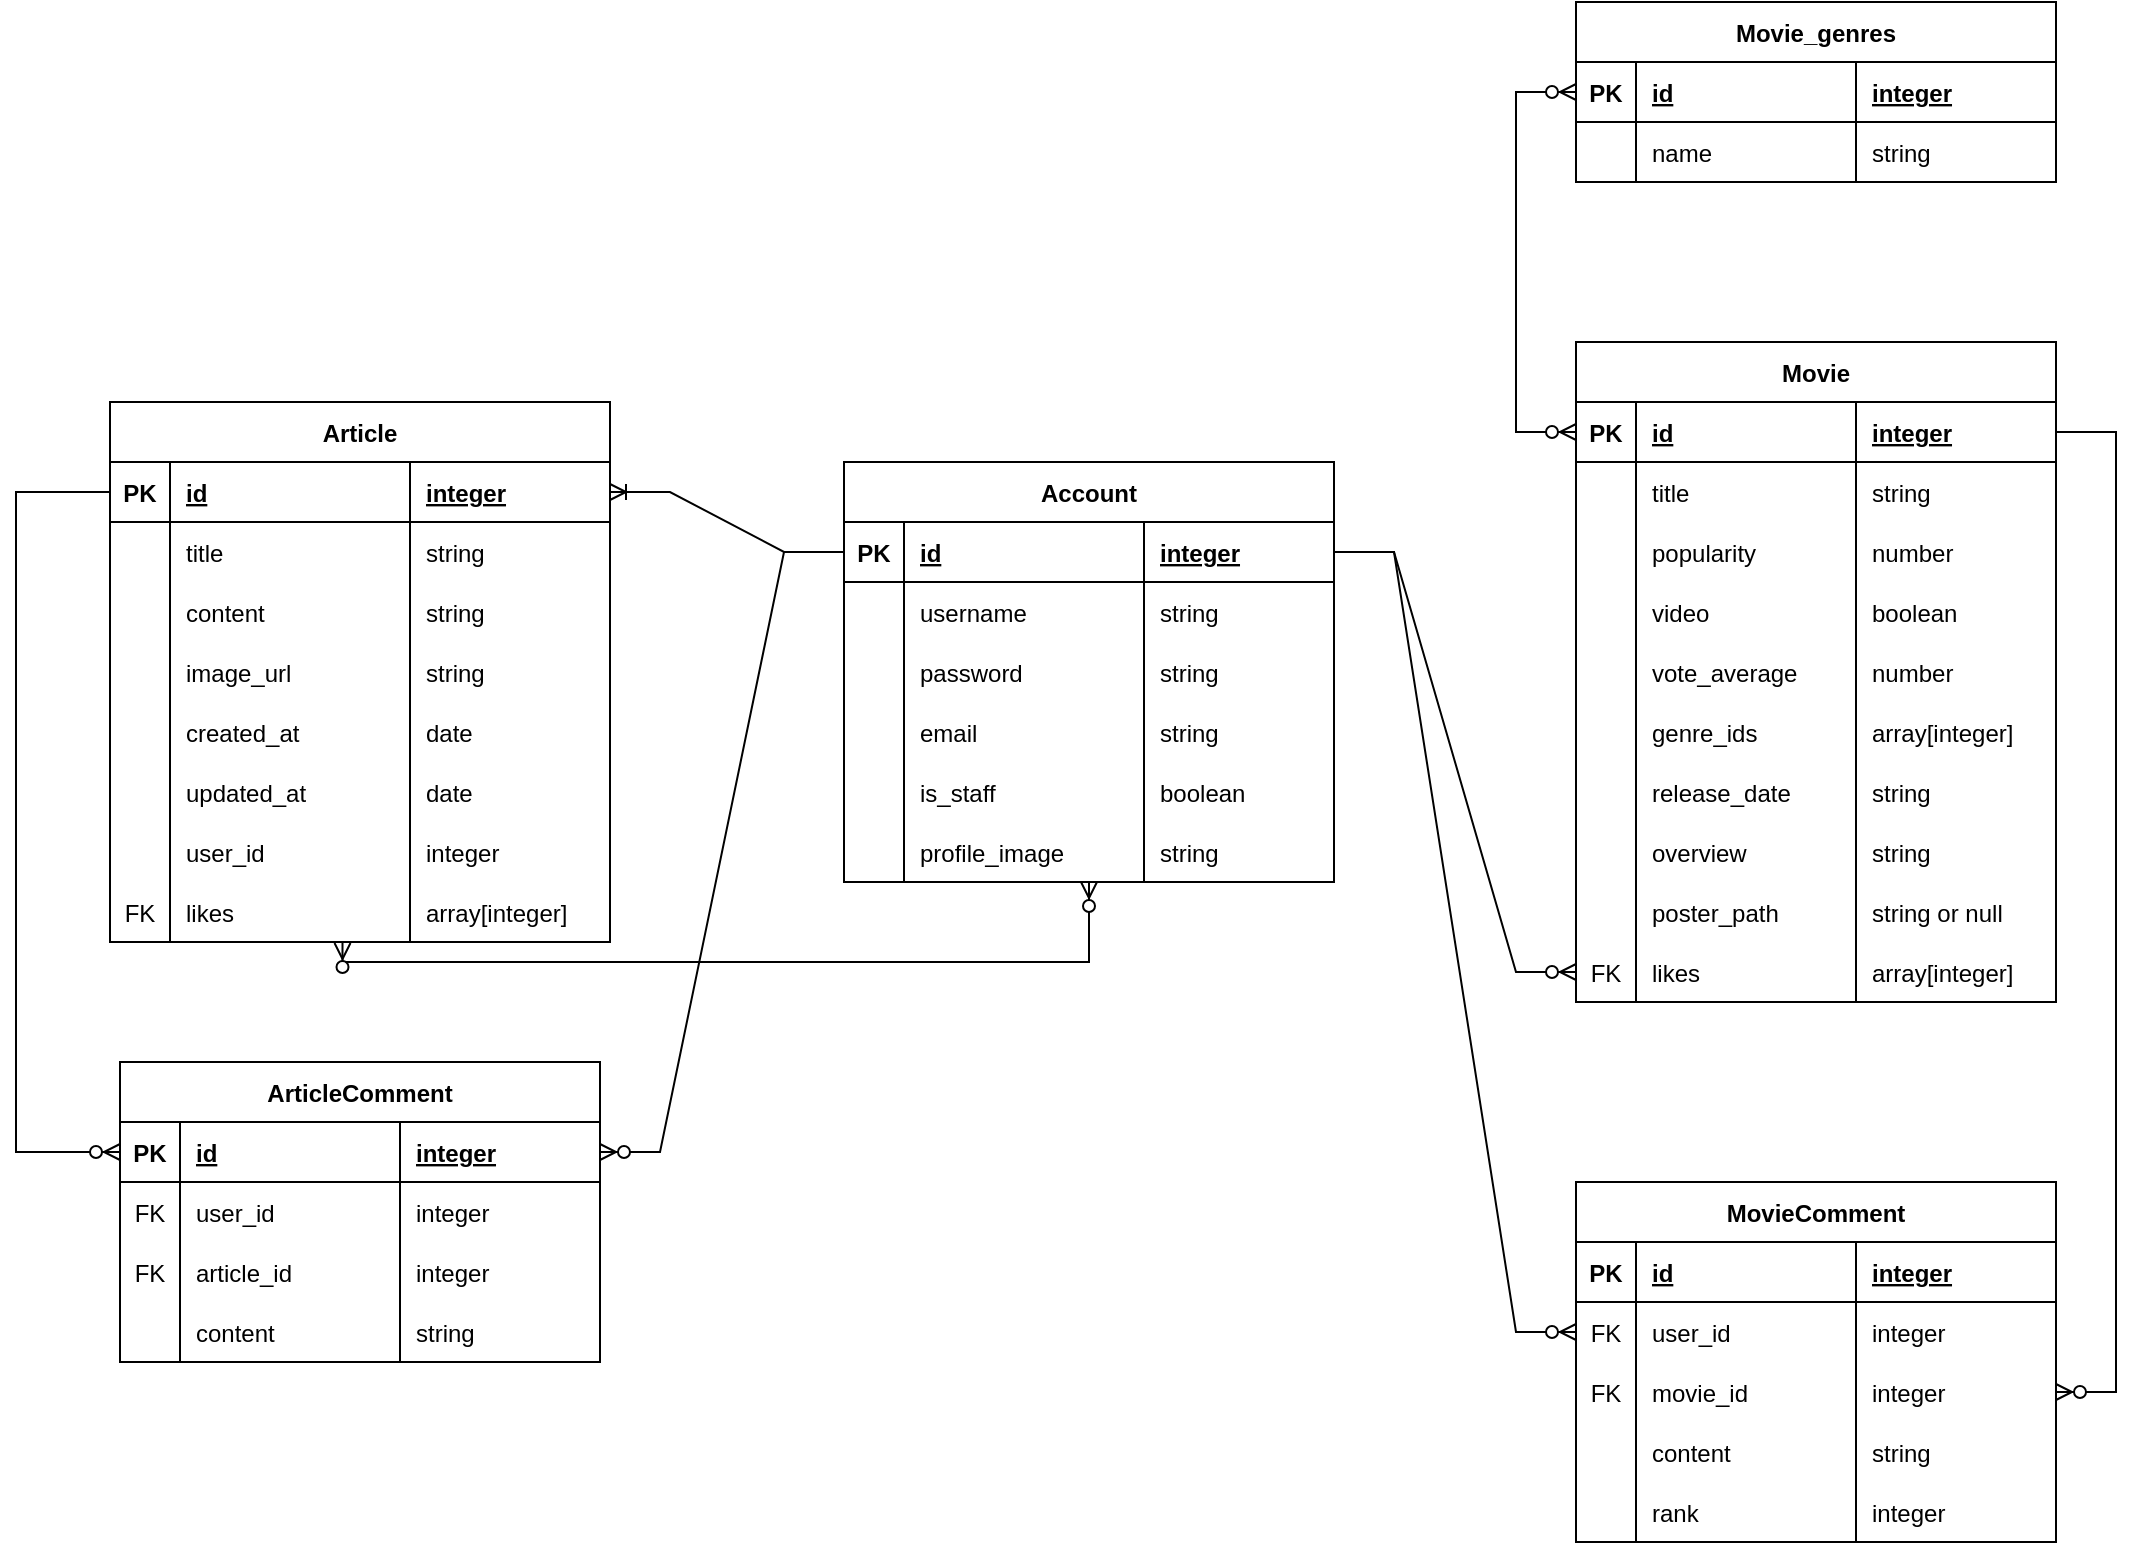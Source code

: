 <mxfile version="20.5.3" type="device"><diagram id="S85BwOR7UjCjW_GuWp_8" name="페이지-1"><mxGraphModel dx="2713" dy="895" grid="1" gridSize="10" guides="1" tooltips="1" connect="1" arrows="1" fold="1" page="1" pageScale="1" pageWidth="827" pageHeight="1169" math="0" shadow="0"><root><mxCell id="0"/><mxCell id="1" parent="0"/><mxCell id="wOsavV2xs07U1L31Ad6i-13" value="Movie" style="shape=table;startSize=30;container=1;collapsible=1;childLayout=tableLayout;fixedRows=1;rowLines=0;fontStyle=1;align=center;resizeLast=1;strokeWidth=1;" parent="1" vertex="1"><mxGeometry x="320" y="320" width="240" height="330" as="geometry"><mxRectangle x="320" y="360" width="70" height="30" as="alternateBounds"/></mxGeometry></mxCell><mxCell id="wOsavV2xs07U1L31Ad6i-14" value="" style="shape=tableRow;horizontal=0;startSize=0;swimlaneHead=0;swimlaneBody=0;fillColor=none;collapsible=0;dropTarget=0;points=[[0,0.5],[1,0.5]];portConstraint=eastwest;top=0;left=0;right=0;bottom=1;strokeWidth=1;" parent="wOsavV2xs07U1L31Ad6i-13" vertex="1"><mxGeometry y="30" width="240" height="30" as="geometry"/></mxCell><mxCell id="wOsavV2xs07U1L31Ad6i-15" value="PK" style="shape=partialRectangle;connectable=0;fillColor=none;top=0;left=0;bottom=0;right=0;fontStyle=1;overflow=hidden;strokeWidth=1;" parent="wOsavV2xs07U1L31Ad6i-14" vertex="1"><mxGeometry width="30" height="30" as="geometry"><mxRectangle width="30" height="30" as="alternateBounds"/></mxGeometry></mxCell><mxCell id="wOsavV2xs07U1L31Ad6i-16" value="id" style="shape=partialRectangle;connectable=0;fillColor=none;top=0;left=0;bottom=0;right=0;align=left;spacingLeft=6;fontStyle=5;overflow=hidden;strokeWidth=1;" parent="wOsavV2xs07U1L31Ad6i-14" vertex="1"><mxGeometry x="30" width="110" height="30" as="geometry"><mxRectangle width="110" height="30" as="alternateBounds"/></mxGeometry></mxCell><mxCell id="wOsavV2xs07U1L31Ad6i-47" value="integer" style="shape=partialRectangle;connectable=0;fillColor=none;top=0;left=0;bottom=0;right=0;align=left;spacingLeft=6;fontStyle=5;overflow=hidden;strokeWidth=1;" parent="wOsavV2xs07U1L31Ad6i-14" vertex="1"><mxGeometry x="140" width="100" height="30" as="geometry"><mxRectangle width="100" height="30" as="alternateBounds"/></mxGeometry></mxCell><mxCell id="wOsavV2xs07U1L31Ad6i-17" value="" style="shape=tableRow;horizontal=0;startSize=0;swimlaneHead=0;swimlaneBody=0;fillColor=none;collapsible=0;dropTarget=0;points=[[0,0.5],[1,0.5]];portConstraint=eastwest;top=0;left=0;right=0;bottom=0;strokeWidth=1;" parent="wOsavV2xs07U1L31Ad6i-13" vertex="1"><mxGeometry y="60" width="240" height="30" as="geometry"/></mxCell><mxCell id="wOsavV2xs07U1L31Ad6i-18" value="" style="shape=partialRectangle;connectable=0;fillColor=none;top=0;left=0;bottom=0;right=0;editable=1;overflow=hidden;strokeWidth=1;" parent="wOsavV2xs07U1L31Ad6i-17" vertex="1"><mxGeometry width="30" height="30" as="geometry"><mxRectangle width="30" height="30" as="alternateBounds"/></mxGeometry></mxCell><mxCell id="wOsavV2xs07U1L31Ad6i-19" value="title" style="shape=partialRectangle;connectable=0;fillColor=none;top=0;left=0;bottom=0;right=0;align=left;spacingLeft=6;overflow=hidden;strokeWidth=1;" parent="wOsavV2xs07U1L31Ad6i-17" vertex="1"><mxGeometry x="30" width="110" height="30" as="geometry"><mxRectangle width="110" height="30" as="alternateBounds"/></mxGeometry></mxCell><mxCell id="wOsavV2xs07U1L31Ad6i-48" value="string" style="shape=partialRectangle;connectable=0;fillColor=none;top=0;left=0;bottom=0;right=0;align=left;spacingLeft=6;overflow=hidden;strokeWidth=1;" parent="wOsavV2xs07U1L31Ad6i-17" vertex="1"><mxGeometry x="140" width="100" height="30" as="geometry"><mxRectangle width="100" height="30" as="alternateBounds"/></mxGeometry></mxCell><mxCell id="wOsavV2xs07U1L31Ad6i-20" value="" style="shape=tableRow;horizontal=0;startSize=0;swimlaneHead=0;swimlaneBody=0;fillColor=none;collapsible=0;dropTarget=0;points=[[0,0.5],[1,0.5]];portConstraint=eastwest;top=0;left=0;right=0;bottom=0;strokeWidth=1;" parent="wOsavV2xs07U1L31Ad6i-13" vertex="1"><mxGeometry y="90" width="240" height="30" as="geometry"/></mxCell><mxCell id="wOsavV2xs07U1L31Ad6i-21" value="" style="shape=partialRectangle;connectable=0;fillColor=none;top=0;left=0;bottom=0;right=0;editable=1;overflow=hidden;strokeWidth=1;" parent="wOsavV2xs07U1L31Ad6i-20" vertex="1"><mxGeometry width="30" height="30" as="geometry"><mxRectangle width="30" height="30" as="alternateBounds"/></mxGeometry></mxCell><mxCell id="wOsavV2xs07U1L31Ad6i-22" value="popularity" style="shape=partialRectangle;connectable=0;fillColor=none;top=0;left=0;bottom=0;right=0;align=left;spacingLeft=6;overflow=hidden;strokeWidth=1;" parent="wOsavV2xs07U1L31Ad6i-20" vertex="1"><mxGeometry x="30" width="110" height="30" as="geometry"><mxRectangle width="110" height="30" as="alternateBounds"/></mxGeometry></mxCell><mxCell id="wOsavV2xs07U1L31Ad6i-49" value="number" style="shape=partialRectangle;connectable=0;fillColor=none;top=0;left=0;bottom=0;right=0;align=left;spacingLeft=6;overflow=hidden;strokeWidth=1;" parent="wOsavV2xs07U1L31Ad6i-20" vertex="1"><mxGeometry x="140" width="100" height="30" as="geometry"><mxRectangle width="100" height="30" as="alternateBounds"/></mxGeometry></mxCell><mxCell id="wOsavV2xs07U1L31Ad6i-23" value="" style="shape=tableRow;horizontal=0;startSize=0;swimlaneHead=0;swimlaneBody=0;fillColor=none;collapsible=0;dropTarget=0;points=[[0,0.5],[1,0.5]];portConstraint=eastwest;top=0;left=0;right=0;bottom=0;strokeWidth=1;" parent="wOsavV2xs07U1L31Ad6i-13" vertex="1"><mxGeometry y="120" width="240" height="30" as="geometry"/></mxCell><mxCell id="wOsavV2xs07U1L31Ad6i-24" value="" style="shape=partialRectangle;connectable=0;fillColor=none;top=0;left=0;bottom=0;right=0;editable=1;overflow=hidden;strokeWidth=1;" parent="wOsavV2xs07U1L31Ad6i-23" vertex="1"><mxGeometry width="30" height="30" as="geometry"><mxRectangle width="30" height="30" as="alternateBounds"/></mxGeometry></mxCell><mxCell id="wOsavV2xs07U1L31Ad6i-25" value="video" style="shape=partialRectangle;connectable=0;fillColor=none;top=0;left=0;bottom=0;right=0;align=left;spacingLeft=6;overflow=hidden;strokeWidth=1;" parent="wOsavV2xs07U1L31Ad6i-23" vertex="1"><mxGeometry x="30" width="110" height="30" as="geometry"><mxRectangle width="110" height="30" as="alternateBounds"/></mxGeometry></mxCell><mxCell id="wOsavV2xs07U1L31Ad6i-50" value="boolean" style="shape=partialRectangle;connectable=0;fillColor=none;top=0;left=0;bottom=0;right=0;align=left;spacingLeft=6;overflow=hidden;strokeWidth=1;" parent="wOsavV2xs07U1L31Ad6i-23" vertex="1"><mxGeometry x="140" width="100" height="30" as="geometry"><mxRectangle width="100" height="30" as="alternateBounds"/></mxGeometry></mxCell><mxCell id="wOsavV2xs07U1L31Ad6i-32" style="shape=tableRow;horizontal=0;startSize=0;swimlaneHead=0;swimlaneBody=0;fillColor=none;collapsible=0;dropTarget=0;points=[[0,0.5],[1,0.5]];portConstraint=eastwest;top=0;left=0;right=0;bottom=0;strokeWidth=1;" parent="wOsavV2xs07U1L31Ad6i-13" vertex="1"><mxGeometry y="150" width="240" height="30" as="geometry"/></mxCell><mxCell id="wOsavV2xs07U1L31Ad6i-33" style="shape=partialRectangle;connectable=0;fillColor=none;top=0;left=0;bottom=0;right=0;editable=1;overflow=hidden;strokeWidth=1;" parent="wOsavV2xs07U1L31Ad6i-32" vertex="1"><mxGeometry width="30" height="30" as="geometry"><mxRectangle width="30" height="30" as="alternateBounds"/></mxGeometry></mxCell><mxCell id="wOsavV2xs07U1L31Ad6i-34" value="vote_average" style="shape=partialRectangle;connectable=0;fillColor=none;top=0;left=0;bottom=0;right=0;align=left;spacingLeft=6;overflow=hidden;strokeWidth=1;" parent="wOsavV2xs07U1L31Ad6i-32" vertex="1"><mxGeometry x="30" width="110" height="30" as="geometry"><mxRectangle width="110" height="30" as="alternateBounds"/></mxGeometry></mxCell><mxCell id="wOsavV2xs07U1L31Ad6i-51" value="number" style="shape=partialRectangle;connectable=0;fillColor=none;top=0;left=0;bottom=0;right=0;align=left;spacingLeft=6;overflow=hidden;strokeWidth=1;" parent="wOsavV2xs07U1L31Ad6i-32" vertex="1"><mxGeometry x="140" width="100" height="30" as="geometry"><mxRectangle width="100" height="30" as="alternateBounds"/></mxGeometry></mxCell><mxCell id="wOsavV2xs07U1L31Ad6i-44" style="shape=tableRow;horizontal=0;startSize=0;swimlaneHead=0;swimlaneBody=0;fillColor=none;collapsible=0;dropTarget=0;points=[[0,0.5],[1,0.5]];portConstraint=eastwest;top=0;left=0;right=0;bottom=0;strokeWidth=1;" parent="wOsavV2xs07U1L31Ad6i-13" vertex="1"><mxGeometry y="180" width="240" height="30" as="geometry"/></mxCell><mxCell id="wOsavV2xs07U1L31Ad6i-45" style="shape=partialRectangle;connectable=0;fillColor=none;top=0;left=0;bottom=0;right=0;editable=1;overflow=hidden;strokeWidth=1;" parent="wOsavV2xs07U1L31Ad6i-44" vertex="1"><mxGeometry width="30" height="30" as="geometry"><mxRectangle width="30" height="30" as="alternateBounds"/></mxGeometry></mxCell><mxCell id="wOsavV2xs07U1L31Ad6i-46" value="genre_ids" style="shape=partialRectangle;connectable=0;fillColor=none;top=0;left=0;bottom=0;right=0;align=left;spacingLeft=6;overflow=hidden;strokeWidth=1;" parent="wOsavV2xs07U1L31Ad6i-44" vertex="1"><mxGeometry x="30" width="110" height="30" as="geometry"><mxRectangle width="110" height="30" as="alternateBounds"/></mxGeometry></mxCell><mxCell id="wOsavV2xs07U1L31Ad6i-52" value="array[integer]" style="shape=partialRectangle;connectable=0;fillColor=none;top=0;left=0;bottom=0;right=0;align=left;spacingLeft=6;overflow=hidden;strokeWidth=1;" parent="wOsavV2xs07U1L31Ad6i-44" vertex="1"><mxGeometry x="140" width="100" height="30" as="geometry"><mxRectangle width="100" height="30" as="alternateBounds"/></mxGeometry></mxCell><mxCell id="wOsavV2xs07U1L31Ad6i-41" style="shape=tableRow;horizontal=0;startSize=0;swimlaneHead=0;swimlaneBody=0;fillColor=none;collapsible=0;dropTarget=0;points=[[0,0.5],[1,0.5]];portConstraint=eastwest;top=0;left=0;right=0;bottom=0;strokeWidth=1;" parent="wOsavV2xs07U1L31Ad6i-13" vertex="1"><mxGeometry y="210" width="240" height="30" as="geometry"/></mxCell><mxCell id="wOsavV2xs07U1L31Ad6i-42" style="shape=partialRectangle;connectable=0;fillColor=none;top=0;left=0;bottom=0;right=0;editable=1;overflow=hidden;strokeWidth=1;" parent="wOsavV2xs07U1L31Ad6i-41" vertex="1"><mxGeometry width="30" height="30" as="geometry"><mxRectangle width="30" height="30" as="alternateBounds"/></mxGeometry></mxCell><mxCell id="wOsavV2xs07U1L31Ad6i-43" value="release_date" style="shape=partialRectangle;connectable=0;fillColor=none;top=0;left=0;bottom=0;right=0;align=left;spacingLeft=6;overflow=hidden;strokeWidth=1;" parent="wOsavV2xs07U1L31Ad6i-41" vertex="1"><mxGeometry x="30" width="110" height="30" as="geometry"><mxRectangle width="110" height="30" as="alternateBounds"/></mxGeometry></mxCell><mxCell id="wOsavV2xs07U1L31Ad6i-53" value="string" style="shape=partialRectangle;connectable=0;fillColor=none;top=0;left=0;bottom=0;right=0;align=left;spacingLeft=6;overflow=hidden;strokeWidth=1;" parent="wOsavV2xs07U1L31Ad6i-41" vertex="1"><mxGeometry x="140" width="100" height="30" as="geometry"><mxRectangle width="100" height="30" as="alternateBounds"/></mxGeometry></mxCell><mxCell id="wOsavV2xs07U1L31Ad6i-38" style="shape=tableRow;horizontal=0;startSize=0;swimlaneHead=0;swimlaneBody=0;fillColor=none;collapsible=0;dropTarget=0;points=[[0,0.5],[1,0.5]];portConstraint=eastwest;top=0;left=0;right=0;bottom=0;strokeWidth=1;" parent="wOsavV2xs07U1L31Ad6i-13" vertex="1"><mxGeometry y="240" width="240" height="30" as="geometry"/></mxCell><mxCell id="wOsavV2xs07U1L31Ad6i-39" style="shape=partialRectangle;connectable=0;fillColor=none;top=0;left=0;bottom=0;right=0;editable=1;overflow=hidden;strokeWidth=1;" parent="wOsavV2xs07U1L31Ad6i-38" vertex="1"><mxGeometry width="30" height="30" as="geometry"><mxRectangle width="30" height="30" as="alternateBounds"/></mxGeometry></mxCell><mxCell id="wOsavV2xs07U1L31Ad6i-40" value="overview" style="shape=partialRectangle;connectable=0;fillColor=none;top=0;left=0;bottom=0;right=0;align=left;spacingLeft=6;overflow=hidden;strokeWidth=1;" parent="wOsavV2xs07U1L31Ad6i-38" vertex="1"><mxGeometry x="30" width="110" height="30" as="geometry"><mxRectangle width="110" height="30" as="alternateBounds"/></mxGeometry></mxCell><mxCell id="wOsavV2xs07U1L31Ad6i-54" value="string" style="shape=partialRectangle;connectable=0;fillColor=none;top=0;left=0;bottom=0;right=0;align=left;spacingLeft=6;overflow=hidden;strokeWidth=1;" parent="wOsavV2xs07U1L31Ad6i-38" vertex="1"><mxGeometry x="140" width="100" height="30" as="geometry"><mxRectangle width="100" height="30" as="alternateBounds"/></mxGeometry></mxCell><mxCell id="wOsavV2xs07U1L31Ad6i-35" style="shape=tableRow;horizontal=0;startSize=0;swimlaneHead=0;swimlaneBody=0;fillColor=none;collapsible=0;dropTarget=0;points=[[0,0.5],[1,0.5]];portConstraint=eastwest;top=0;left=0;right=0;bottom=0;strokeWidth=1;" parent="wOsavV2xs07U1L31Ad6i-13" vertex="1"><mxGeometry y="270" width="240" height="30" as="geometry"/></mxCell><mxCell id="wOsavV2xs07U1L31Ad6i-36" style="shape=partialRectangle;connectable=0;fillColor=none;top=0;left=0;bottom=0;right=0;editable=1;overflow=hidden;strokeWidth=1;" parent="wOsavV2xs07U1L31Ad6i-35" vertex="1"><mxGeometry width="30" height="30" as="geometry"><mxRectangle width="30" height="30" as="alternateBounds"/></mxGeometry></mxCell><mxCell id="wOsavV2xs07U1L31Ad6i-37" value="poster_path" style="shape=partialRectangle;connectable=0;fillColor=none;top=0;left=0;bottom=0;right=0;align=left;spacingLeft=6;overflow=hidden;strokeWidth=1;" parent="wOsavV2xs07U1L31Ad6i-35" vertex="1"><mxGeometry x="30" width="110" height="30" as="geometry"><mxRectangle width="110" height="30" as="alternateBounds"/></mxGeometry></mxCell><mxCell id="wOsavV2xs07U1L31Ad6i-55" value="string or null" style="shape=partialRectangle;connectable=0;fillColor=none;top=0;left=0;bottom=0;right=0;align=left;spacingLeft=6;overflow=hidden;strokeWidth=1;" parent="wOsavV2xs07U1L31Ad6i-35" vertex="1"><mxGeometry x="140" width="100" height="30" as="geometry"><mxRectangle width="100" height="30" as="alternateBounds"/></mxGeometry></mxCell><mxCell id="yyIiwykN2qbSiyOb7ETY-38" style="shape=tableRow;horizontal=0;startSize=0;swimlaneHead=0;swimlaneBody=0;fillColor=none;collapsible=0;dropTarget=0;points=[[0,0.5],[1,0.5]];portConstraint=eastwest;top=0;left=0;right=0;bottom=0;strokeWidth=1;" parent="wOsavV2xs07U1L31Ad6i-13" vertex="1"><mxGeometry y="300" width="240" height="30" as="geometry"/></mxCell><mxCell id="yyIiwykN2qbSiyOb7ETY-39" value="FK" style="shape=partialRectangle;connectable=0;fillColor=none;top=0;left=0;bottom=0;right=0;editable=1;overflow=hidden;strokeWidth=1;" parent="yyIiwykN2qbSiyOb7ETY-38" vertex="1"><mxGeometry width="30" height="30" as="geometry"><mxRectangle width="30" height="30" as="alternateBounds"/></mxGeometry></mxCell><mxCell id="yyIiwykN2qbSiyOb7ETY-40" value="likes" style="shape=partialRectangle;connectable=0;fillColor=none;top=0;left=0;bottom=0;right=0;align=left;spacingLeft=6;overflow=hidden;strokeWidth=1;" parent="yyIiwykN2qbSiyOb7ETY-38" vertex="1"><mxGeometry x="30" width="110" height="30" as="geometry"><mxRectangle width="110" height="30" as="alternateBounds"/></mxGeometry></mxCell><mxCell id="yyIiwykN2qbSiyOb7ETY-41" value="array[integer]" style="shape=partialRectangle;connectable=0;fillColor=none;top=0;left=0;bottom=0;right=0;align=left;spacingLeft=6;overflow=hidden;strokeWidth=1;" parent="yyIiwykN2qbSiyOb7ETY-38" vertex="1"><mxGeometry x="140" width="100" height="30" as="geometry"><mxRectangle width="100" height="30" as="alternateBounds"/></mxGeometry></mxCell><mxCell id="yyIiwykN2qbSiyOb7ETY-1" value="Account" style="shape=table;startSize=30;container=1;collapsible=1;childLayout=tableLayout;fixedRows=1;rowLines=0;fontStyle=1;align=center;resizeLast=1;" parent="1" vertex="1"><mxGeometry x="-46" y="380" width="245" height="210" as="geometry"/></mxCell><mxCell id="yyIiwykN2qbSiyOb7ETY-2" value="" style="shape=tableRow;horizontal=0;startSize=0;swimlaneHead=0;swimlaneBody=0;fillColor=none;collapsible=0;dropTarget=0;points=[[0,0.5],[1,0.5]];portConstraint=eastwest;top=0;left=0;right=0;bottom=1;" parent="yyIiwykN2qbSiyOb7ETY-1" vertex="1"><mxGeometry y="30" width="245" height="30" as="geometry"/></mxCell><mxCell id="yyIiwykN2qbSiyOb7ETY-3" value="PK" style="shape=partialRectangle;connectable=0;fillColor=none;top=0;left=0;bottom=0;right=0;fontStyle=1;overflow=hidden;" parent="yyIiwykN2qbSiyOb7ETY-2" vertex="1"><mxGeometry width="30" height="30" as="geometry"><mxRectangle width="30" height="30" as="alternateBounds"/></mxGeometry></mxCell><mxCell id="yyIiwykN2qbSiyOb7ETY-4" value="id" style="shape=partialRectangle;connectable=0;fillColor=none;top=0;left=0;bottom=0;right=0;align=left;spacingLeft=6;fontStyle=5;overflow=hidden;" parent="yyIiwykN2qbSiyOb7ETY-2" vertex="1"><mxGeometry x="30" width="120" height="30" as="geometry"><mxRectangle width="120" height="30" as="alternateBounds"/></mxGeometry></mxCell><mxCell id="yyIiwykN2qbSiyOb7ETY-14" value="integer" style="shape=partialRectangle;connectable=0;fillColor=none;top=0;left=0;bottom=0;right=0;align=left;spacingLeft=6;fontStyle=5;overflow=hidden;" parent="yyIiwykN2qbSiyOb7ETY-2" vertex="1"><mxGeometry x="150" width="95" height="30" as="geometry"><mxRectangle width="95" height="30" as="alternateBounds"/></mxGeometry></mxCell><mxCell id="yyIiwykN2qbSiyOb7ETY-5" value="" style="shape=tableRow;horizontal=0;startSize=0;swimlaneHead=0;swimlaneBody=0;fillColor=none;collapsible=0;dropTarget=0;points=[[0,0.5],[1,0.5]];portConstraint=eastwest;top=0;left=0;right=0;bottom=0;" parent="yyIiwykN2qbSiyOb7ETY-1" vertex="1"><mxGeometry y="60" width="245" height="30" as="geometry"/></mxCell><mxCell id="yyIiwykN2qbSiyOb7ETY-6" value="" style="shape=partialRectangle;connectable=0;fillColor=none;top=0;left=0;bottom=0;right=0;editable=1;overflow=hidden;" parent="yyIiwykN2qbSiyOb7ETY-5" vertex="1"><mxGeometry width="30" height="30" as="geometry"><mxRectangle width="30" height="30" as="alternateBounds"/></mxGeometry></mxCell><mxCell id="yyIiwykN2qbSiyOb7ETY-7" value="username" style="shape=partialRectangle;connectable=0;fillColor=none;top=0;left=0;bottom=0;right=0;align=left;spacingLeft=6;overflow=hidden;" parent="yyIiwykN2qbSiyOb7ETY-5" vertex="1"><mxGeometry x="30" width="120" height="30" as="geometry"><mxRectangle width="120" height="30" as="alternateBounds"/></mxGeometry></mxCell><mxCell id="yyIiwykN2qbSiyOb7ETY-15" value="string" style="shape=partialRectangle;connectable=0;fillColor=none;top=0;left=0;bottom=0;right=0;align=left;spacingLeft=6;overflow=hidden;" parent="yyIiwykN2qbSiyOb7ETY-5" vertex="1"><mxGeometry x="150" width="95" height="30" as="geometry"><mxRectangle width="95" height="30" as="alternateBounds"/></mxGeometry></mxCell><mxCell id="yyIiwykN2qbSiyOb7ETY-8" value="" style="shape=tableRow;horizontal=0;startSize=0;swimlaneHead=0;swimlaneBody=0;fillColor=none;collapsible=0;dropTarget=0;points=[[0,0.5],[1,0.5]];portConstraint=eastwest;top=0;left=0;right=0;bottom=0;" parent="yyIiwykN2qbSiyOb7ETY-1" vertex="1"><mxGeometry y="90" width="245" height="30" as="geometry"/></mxCell><mxCell id="yyIiwykN2qbSiyOb7ETY-9" value="" style="shape=partialRectangle;connectable=0;fillColor=none;top=0;left=0;bottom=0;right=0;editable=1;overflow=hidden;" parent="yyIiwykN2qbSiyOb7ETY-8" vertex="1"><mxGeometry width="30" height="30" as="geometry"><mxRectangle width="30" height="30" as="alternateBounds"/></mxGeometry></mxCell><mxCell id="yyIiwykN2qbSiyOb7ETY-10" value="password" style="shape=partialRectangle;connectable=0;fillColor=none;top=0;left=0;bottom=0;right=0;align=left;spacingLeft=6;overflow=hidden;" parent="yyIiwykN2qbSiyOb7ETY-8" vertex="1"><mxGeometry x="30" width="120" height="30" as="geometry"><mxRectangle width="120" height="30" as="alternateBounds"/></mxGeometry></mxCell><mxCell id="yyIiwykN2qbSiyOb7ETY-16" value="string" style="shape=partialRectangle;connectable=0;fillColor=none;top=0;left=0;bottom=0;right=0;align=left;spacingLeft=6;overflow=hidden;" parent="yyIiwykN2qbSiyOb7ETY-8" vertex="1"><mxGeometry x="150" width="95" height="30" as="geometry"><mxRectangle width="95" height="30" as="alternateBounds"/></mxGeometry></mxCell><mxCell id="yyIiwykN2qbSiyOb7ETY-11" value="" style="shape=tableRow;horizontal=0;startSize=0;swimlaneHead=0;swimlaneBody=0;fillColor=none;collapsible=0;dropTarget=0;points=[[0,0.5],[1,0.5]];portConstraint=eastwest;top=0;left=0;right=0;bottom=0;" parent="yyIiwykN2qbSiyOb7ETY-1" vertex="1"><mxGeometry y="120" width="245" height="30" as="geometry"/></mxCell><mxCell id="yyIiwykN2qbSiyOb7ETY-12" value="" style="shape=partialRectangle;connectable=0;fillColor=none;top=0;left=0;bottom=0;right=0;editable=1;overflow=hidden;" parent="yyIiwykN2qbSiyOb7ETY-11" vertex="1"><mxGeometry width="30" height="30" as="geometry"><mxRectangle width="30" height="30" as="alternateBounds"/></mxGeometry></mxCell><mxCell id="yyIiwykN2qbSiyOb7ETY-13" value="email" style="shape=partialRectangle;connectable=0;fillColor=none;top=0;left=0;bottom=0;right=0;align=left;spacingLeft=6;overflow=hidden;" parent="yyIiwykN2qbSiyOb7ETY-11" vertex="1"><mxGeometry x="30" width="120" height="30" as="geometry"><mxRectangle width="120" height="30" as="alternateBounds"/></mxGeometry></mxCell><mxCell id="yyIiwykN2qbSiyOb7ETY-17" value="string" style="shape=partialRectangle;connectable=0;fillColor=none;top=0;left=0;bottom=0;right=0;align=left;spacingLeft=6;overflow=hidden;" parent="yyIiwykN2qbSiyOb7ETY-11" vertex="1"><mxGeometry x="150" width="95" height="30" as="geometry"><mxRectangle width="95" height="30" as="alternateBounds"/></mxGeometry></mxCell><mxCell id="yyIiwykN2qbSiyOb7ETY-34" style="shape=tableRow;horizontal=0;startSize=0;swimlaneHead=0;swimlaneBody=0;fillColor=none;collapsible=0;dropTarget=0;points=[[0,0.5],[1,0.5]];portConstraint=eastwest;top=0;left=0;right=0;bottom=0;" parent="yyIiwykN2qbSiyOb7ETY-1" vertex="1"><mxGeometry y="150" width="245" height="30" as="geometry"/></mxCell><mxCell id="yyIiwykN2qbSiyOb7ETY-35" style="shape=partialRectangle;connectable=0;fillColor=none;top=0;left=0;bottom=0;right=0;editable=1;overflow=hidden;" parent="yyIiwykN2qbSiyOb7ETY-34" vertex="1"><mxGeometry width="30" height="30" as="geometry"><mxRectangle width="30" height="30" as="alternateBounds"/></mxGeometry></mxCell><mxCell id="yyIiwykN2qbSiyOb7ETY-36" value="is_staff" style="shape=partialRectangle;connectable=0;fillColor=none;top=0;left=0;bottom=0;right=0;align=left;spacingLeft=6;overflow=hidden;" parent="yyIiwykN2qbSiyOb7ETY-34" vertex="1"><mxGeometry x="30" width="120" height="30" as="geometry"><mxRectangle width="120" height="30" as="alternateBounds"/></mxGeometry></mxCell><mxCell id="yyIiwykN2qbSiyOb7ETY-37" value="boolean" style="shape=partialRectangle;connectable=0;fillColor=none;top=0;left=0;bottom=0;right=0;align=left;spacingLeft=6;overflow=hidden;" parent="yyIiwykN2qbSiyOb7ETY-34" vertex="1"><mxGeometry x="150" width="95" height="30" as="geometry"><mxRectangle width="95" height="30" as="alternateBounds"/></mxGeometry></mxCell><mxCell id="yyIiwykN2qbSiyOb7ETY-30" style="shape=tableRow;horizontal=0;startSize=0;swimlaneHead=0;swimlaneBody=0;fillColor=none;collapsible=0;dropTarget=0;points=[[0,0.5],[1,0.5]];portConstraint=eastwest;top=0;left=0;right=0;bottom=0;" parent="yyIiwykN2qbSiyOb7ETY-1" vertex="1"><mxGeometry y="180" width="245" height="30" as="geometry"/></mxCell><mxCell id="yyIiwykN2qbSiyOb7ETY-31" style="shape=partialRectangle;connectable=0;fillColor=none;top=0;left=0;bottom=0;right=0;editable=1;overflow=hidden;" parent="yyIiwykN2qbSiyOb7ETY-30" vertex="1"><mxGeometry width="30" height="30" as="geometry"><mxRectangle width="30" height="30" as="alternateBounds"/></mxGeometry></mxCell><mxCell id="yyIiwykN2qbSiyOb7ETY-32" value="profile_image" style="shape=partialRectangle;connectable=0;fillColor=none;top=0;left=0;bottom=0;right=0;align=left;spacingLeft=6;overflow=hidden;" parent="yyIiwykN2qbSiyOb7ETY-30" vertex="1"><mxGeometry x="30" width="120" height="30" as="geometry"><mxRectangle width="120" height="30" as="alternateBounds"/></mxGeometry></mxCell><mxCell id="yyIiwykN2qbSiyOb7ETY-33" value="string" style="shape=partialRectangle;connectable=0;fillColor=none;top=0;left=0;bottom=0;right=0;align=left;spacingLeft=6;overflow=hidden;" parent="yyIiwykN2qbSiyOb7ETY-30" vertex="1"><mxGeometry x="150" width="95" height="30" as="geometry"><mxRectangle width="95" height="30" as="alternateBounds"/></mxGeometry></mxCell><mxCell id="yyIiwykN2qbSiyOb7ETY-61" value="MovieComment" style="shape=table;startSize=30;container=1;collapsible=1;childLayout=tableLayout;fixedRows=1;rowLines=0;fontStyle=1;align=center;resizeLast=1;" parent="1" vertex="1"><mxGeometry x="320" y="740" width="240" height="180" as="geometry"/></mxCell><mxCell id="yyIiwykN2qbSiyOb7ETY-62" value="" style="shape=tableRow;horizontal=0;startSize=0;swimlaneHead=0;swimlaneBody=0;fillColor=none;collapsible=0;dropTarget=0;points=[[0,0.5],[1,0.5]];portConstraint=eastwest;top=0;left=0;right=0;bottom=1;" parent="yyIiwykN2qbSiyOb7ETY-61" vertex="1"><mxGeometry y="30" width="240" height="30" as="geometry"/></mxCell><mxCell id="yyIiwykN2qbSiyOb7ETY-63" value="PK" style="shape=partialRectangle;connectable=0;fillColor=none;top=0;left=0;bottom=0;right=0;fontStyle=1;overflow=hidden;" parent="yyIiwykN2qbSiyOb7ETY-62" vertex="1"><mxGeometry width="30" height="30" as="geometry"><mxRectangle width="30" height="30" as="alternateBounds"/></mxGeometry></mxCell><mxCell id="yyIiwykN2qbSiyOb7ETY-64" value="id" style="shape=partialRectangle;connectable=0;fillColor=none;top=0;left=0;bottom=0;right=0;align=left;spacingLeft=6;fontStyle=5;overflow=hidden;" parent="yyIiwykN2qbSiyOb7ETY-62" vertex="1"><mxGeometry x="30" width="110" height="30" as="geometry"><mxRectangle width="110" height="30" as="alternateBounds"/></mxGeometry></mxCell><mxCell id="yyIiwykN2qbSiyOb7ETY-74" value="integer" style="shape=partialRectangle;connectable=0;fillColor=none;top=0;left=0;bottom=0;right=0;align=left;spacingLeft=6;fontStyle=5;overflow=hidden;" parent="yyIiwykN2qbSiyOb7ETY-62" vertex="1"><mxGeometry x="140" width="100" height="30" as="geometry"><mxRectangle width="100" height="30" as="alternateBounds"/></mxGeometry></mxCell><mxCell id="yyIiwykN2qbSiyOb7ETY-65" value="" style="shape=tableRow;horizontal=0;startSize=0;swimlaneHead=0;swimlaneBody=0;fillColor=none;collapsible=0;dropTarget=0;points=[[0,0.5],[1,0.5]];portConstraint=eastwest;top=0;left=0;right=0;bottom=0;" parent="yyIiwykN2qbSiyOb7ETY-61" vertex="1"><mxGeometry y="60" width="240" height="30" as="geometry"/></mxCell><mxCell id="yyIiwykN2qbSiyOb7ETY-66" value="FK" style="shape=partialRectangle;connectable=0;fillColor=none;top=0;left=0;bottom=0;right=0;editable=1;overflow=hidden;" parent="yyIiwykN2qbSiyOb7ETY-65" vertex="1"><mxGeometry width="30" height="30" as="geometry"><mxRectangle width="30" height="30" as="alternateBounds"/></mxGeometry></mxCell><mxCell id="yyIiwykN2qbSiyOb7ETY-67" value="user_id" style="shape=partialRectangle;connectable=0;fillColor=none;top=0;left=0;bottom=0;right=0;align=left;spacingLeft=6;overflow=hidden;" parent="yyIiwykN2qbSiyOb7ETY-65" vertex="1"><mxGeometry x="30" width="110" height="30" as="geometry"><mxRectangle width="110" height="30" as="alternateBounds"/></mxGeometry></mxCell><mxCell id="yyIiwykN2qbSiyOb7ETY-75" value="integer" style="shape=partialRectangle;connectable=0;fillColor=none;top=0;left=0;bottom=0;right=0;align=left;spacingLeft=6;overflow=hidden;" parent="yyIiwykN2qbSiyOb7ETY-65" vertex="1"><mxGeometry x="140" width="100" height="30" as="geometry"><mxRectangle width="100" height="30" as="alternateBounds"/></mxGeometry></mxCell><mxCell id="yyIiwykN2qbSiyOb7ETY-68" value="" style="shape=tableRow;horizontal=0;startSize=0;swimlaneHead=0;swimlaneBody=0;fillColor=none;collapsible=0;dropTarget=0;points=[[0,0.5],[1,0.5]];portConstraint=eastwest;top=0;left=0;right=0;bottom=0;" parent="yyIiwykN2qbSiyOb7ETY-61" vertex="1"><mxGeometry y="90" width="240" height="30" as="geometry"/></mxCell><mxCell id="yyIiwykN2qbSiyOb7ETY-69" value="FK" style="shape=partialRectangle;connectable=0;fillColor=none;top=0;left=0;bottom=0;right=0;editable=1;overflow=hidden;" parent="yyIiwykN2qbSiyOb7ETY-68" vertex="1"><mxGeometry width="30" height="30" as="geometry"><mxRectangle width="30" height="30" as="alternateBounds"/></mxGeometry></mxCell><mxCell id="yyIiwykN2qbSiyOb7ETY-70" value="movie_id" style="shape=partialRectangle;connectable=0;fillColor=none;top=0;left=0;bottom=0;right=0;align=left;spacingLeft=6;overflow=hidden;" parent="yyIiwykN2qbSiyOb7ETY-68" vertex="1"><mxGeometry x="30" width="110" height="30" as="geometry"><mxRectangle width="110" height="30" as="alternateBounds"/></mxGeometry></mxCell><mxCell id="yyIiwykN2qbSiyOb7ETY-76" value="integer" style="shape=partialRectangle;connectable=0;fillColor=none;top=0;left=0;bottom=0;right=0;align=left;spacingLeft=6;overflow=hidden;" parent="yyIiwykN2qbSiyOb7ETY-68" vertex="1"><mxGeometry x="140" width="100" height="30" as="geometry"><mxRectangle width="100" height="30" as="alternateBounds"/></mxGeometry></mxCell><mxCell id="yyIiwykN2qbSiyOb7ETY-71" value="" style="shape=tableRow;horizontal=0;startSize=0;swimlaneHead=0;swimlaneBody=0;fillColor=none;collapsible=0;dropTarget=0;points=[[0,0.5],[1,0.5]];portConstraint=eastwest;top=0;left=0;right=0;bottom=0;" parent="yyIiwykN2qbSiyOb7ETY-61" vertex="1"><mxGeometry y="120" width="240" height="30" as="geometry"/></mxCell><mxCell id="yyIiwykN2qbSiyOb7ETY-72" value="" style="shape=partialRectangle;connectable=0;fillColor=none;top=0;left=0;bottom=0;right=0;editable=1;overflow=hidden;" parent="yyIiwykN2qbSiyOb7ETY-71" vertex="1"><mxGeometry width="30" height="30" as="geometry"><mxRectangle width="30" height="30" as="alternateBounds"/></mxGeometry></mxCell><mxCell id="yyIiwykN2qbSiyOb7ETY-73" value="content" style="shape=partialRectangle;connectable=0;fillColor=none;top=0;left=0;bottom=0;right=0;align=left;spacingLeft=6;overflow=hidden;" parent="yyIiwykN2qbSiyOb7ETY-71" vertex="1"><mxGeometry x="30" width="110" height="30" as="geometry"><mxRectangle width="110" height="30" as="alternateBounds"/></mxGeometry></mxCell><mxCell id="yyIiwykN2qbSiyOb7ETY-77" value="string" style="shape=partialRectangle;connectable=0;fillColor=none;top=0;left=0;bottom=0;right=0;align=left;spacingLeft=6;overflow=hidden;" parent="yyIiwykN2qbSiyOb7ETY-71" vertex="1"><mxGeometry x="140" width="100" height="30" as="geometry"><mxRectangle width="100" height="30" as="alternateBounds"/></mxGeometry></mxCell><mxCell id="yyIiwykN2qbSiyOb7ETY-114" style="shape=tableRow;horizontal=0;startSize=0;swimlaneHead=0;swimlaneBody=0;fillColor=none;collapsible=0;dropTarget=0;points=[[0,0.5],[1,0.5]];portConstraint=eastwest;top=0;left=0;right=0;bottom=0;" parent="yyIiwykN2qbSiyOb7ETY-61" vertex="1"><mxGeometry y="150" width="240" height="30" as="geometry"/></mxCell><mxCell id="yyIiwykN2qbSiyOb7ETY-115" style="shape=partialRectangle;connectable=0;fillColor=none;top=0;left=0;bottom=0;right=0;editable=1;overflow=hidden;" parent="yyIiwykN2qbSiyOb7ETY-114" vertex="1"><mxGeometry width="30" height="30" as="geometry"><mxRectangle width="30" height="30" as="alternateBounds"/></mxGeometry></mxCell><mxCell id="yyIiwykN2qbSiyOb7ETY-116" value="rank" style="shape=partialRectangle;connectable=0;fillColor=none;top=0;left=0;bottom=0;right=0;align=left;spacingLeft=6;overflow=hidden;" parent="yyIiwykN2qbSiyOb7ETY-114" vertex="1"><mxGeometry x="30" width="110" height="30" as="geometry"><mxRectangle width="110" height="30" as="alternateBounds"/></mxGeometry></mxCell><mxCell id="yyIiwykN2qbSiyOb7ETY-117" value="integer" style="shape=partialRectangle;connectable=0;fillColor=none;top=0;left=0;bottom=0;right=0;align=left;spacingLeft=6;overflow=hidden;" parent="yyIiwykN2qbSiyOb7ETY-114" vertex="1"><mxGeometry x="140" width="100" height="30" as="geometry"><mxRectangle width="100" height="30" as="alternateBounds"/></mxGeometry></mxCell><mxCell id="yyIiwykN2qbSiyOb7ETY-80" value="" style="edgeStyle=entityRelationEdgeStyle;fontSize=12;html=1;endArrow=ERzeroToMany;endFill=1;rounded=0;exitX=1;exitY=0.5;exitDx=0;exitDy=0;entryX=1;entryY=0.5;entryDx=0;entryDy=0;" parent="1" source="wOsavV2xs07U1L31Ad6i-14" target="yyIiwykN2qbSiyOb7ETY-68" edge="1"><mxGeometry width="100" height="100" relative="1" as="geometry"><mxPoint x="590" y="720" as="sourcePoint"/><mxPoint x="660" y="790" as="targetPoint"/></mxGeometry></mxCell><mxCell id="yyIiwykN2qbSiyOb7ETY-81" value="Article" style="shape=table;startSize=30;container=1;collapsible=1;childLayout=tableLayout;fixedRows=1;rowLines=0;fontStyle=1;align=center;resizeLast=1;" parent="1" vertex="1"><mxGeometry x="-413" y="350" width="250" height="270" as="geometry"/></mxCell><mxCell id="yyIiwykN2qbSiyOb7ETY-82" value="" style="shape=tableRow;horizontal=0;startSize=0;swimlaneHead=0;swimlaneBody=0;fillColor=none;collapsible=0;dropTarget=0;points=[[0,0.5],[1,0.5]];portConstraint=eastwest;top=0;left=0;right=0;bottom=1;" parent="yyIiwykN2qbSiyOb7ETY-81" vertex="1"><mxGeometry y="30" width="250" height="30" as="geometry"/></mxCell><mxCell id="yyIiwykN2qbSiyOb7ETY-83" value="PK" style="shape=partialRectangle;connectable=0;fillColor=none;top=0;left=0;bottom=0;right=0;fontStyle=1;overflow=hidden;" parent="yyIiwykN2qbSiyOb7ETY-82" vertex="1"><mxGeometry width="30" height="30" as="geometry"><mxRectangle width="30" height="30" as="alternateBounds"/></mxGeometry></mxCell><mxCell id="yyIiwykN2qbSiyOb7ETY-84" value="id" style="shape=partialRectangle;connectable=0;fillColor=none;top=0;left=0;bottom=0;right=0;align=left;spacingLeft=6;fontStyle=5;overflow=hidden;" parent="yyIiwykN2qbSiyOb7ETY-82" vertex="1"><mxGeometry x="30" width="120" height="30" as="geometry"><mxRectangle width="120" height="30" as="alternateBounds"/></mxGeometry></mxCell><mxCell id="yyIiwykN2qbSiyOb7ETY-94" value="integer" style="shape=partialRectangle;connectable=0;fillColor=none;top=0;left=0;bottom=0;right=0;align=left;spacingLeft=6;fontStyle=5;overflow=hidden;" parent="yyIiwykN2qbSiyOb7ETY-82" vertex="1"><mxGeometry x="150" width="100" height="30" as="geometry"><mxRectangle width="100" height="30" as="alternateBounds"/></mxGeometry></mxCell><mxCell id="yyIiwykN2qbSiyOb7ETY-85" value="" style="shape=tableRow;horizontal=0;startSize=0;swimlaneHead=0;swimlaneBody=0;fillColor=none;collapsible=0;dropTarget=0;points=[[0,0.5],[1,0.5]];portConstraint=eastwest;top=0;left=0;right=0;bottom=0;" parent="yyIiwykN2qbSiyOb7ETY-81" vertex="1"><mxGeometry y="60" width="250" height="30" as="geometry"/></mxCell><mxCell id="yyIiwykN2qbSiyOb7ETY-86" value="" style="shape=partialRectangle;connectable=0;fillColor=none;top=0;left=0;bottom=0;right=0;editable=1;overflow=hidden;" parent="yyIiwykN2qbSiyOb7ETY-85" vertex="1"><mxGeometry width="30" height="30" as="geometry"><mxRectangle width="30" height="30" as="alternateBounds"/></mxGeometry></mxCell><mxCell id="yyIiwykN2qbSiyOb7ETY-87" value="title" style="shape=partialRectangle;connectable=0;fillColor=none;top=0;left=0;bottom=0;right=0;align=left;spacingLeft=6;overflow=hidden;" parent="yyIiwykN2qbSiyOb7ETY-85" vertex="1"><mxGeometry x="30" width="120" height="30" as="geometry"><mxRectangle width="120" height="30" as="alternateBounds"/></mxGeometry></mxCell><mxCell id="yyIiwykN2qbSiyOb7ETY-95" value="string" style="shape=partialRectangle;connectable=0;fillColor=none;top=0;left=0;bottom=0;right=0;align=left;spacingLeft=6;overflow=hidden;" parent="yyIiwykN2qbSiyOb7ETY-85" vertex="1"><mxGeometry x="150" width="100" height="30" as="geometry"><mxRectangle width="100" height="30" as="alternateBounds"/></mxGeometry></mxCell><mxCell id="yyIiwykN2qbSiyOb7ETY-88" value="" style="shape=tableRow;horizontal=0;startSize=0;swimlaneHead=0;swimlaneBody=0;fillColor=none;collapsible=0;dropTarget=0;points=[[0,0.5],[1,0.5]];portConstraint=eastwest;top=0;left=0;right=0;bottom=0;" parent="yyIiwykN2qbSiyOb7ETY-81" vertex="1"><mxGeometry y="90" width="250" height="30" as="geometry"/></mxCell><mxCell id="yyIiwykN2qbSiyOb7ETY-89" value="" style="shape=partialRectangle;connectable=0;fillColor=none;top=0;left=0;bottom=0;right=0;editable=1;overflow=hidden;" parent="yyIiwykN2qbSiyOb7ETY-88" vertex="1"><mxGeometry width="30" height="30" as="geometry"><mxRectangle width="30" height="30" as="alternateBounds"/></mxGeometry></mxCell><mxCell id="yyIiwykN2qbSiyOb7ETY-90" value="content" style="shape=partialRectangle;connectable=0;fillColor=none;top=0;left=0;bottom=0;right=0;align=left;spacingLeft=6;overflow=hidden;" parent="yyIiwykN2qbSiyOb7ETY-88" vertex="1"><mxGeometry x="30" width="120" height="30" as="geometry"><mxRectangle width="120" height="30" as="alternateBounds"/></mxGeometry></mxCell><mxCell id="yyIiwykN2qbSiyOb7ETY-96" value="string" style="shape=partialRectangle;connectable=0;fillColor=none;top=0;left=0;bottom=0;right=0;align=left;spacingLeft=6;overflow=hidden;" parent="yyIiwykN2qbSiyOb7ETY-88" vertex="1"><mxGeometry x="150" width="100" height="30" as="geometry"><mxRectangle width="100" height="30" as="alternateBounds"/></mxGeometry></mxCell><mxCell id="yyIiwykN2qbSiyOb7ETY-91" value="" style="shape=tableRow;horizontal=0;startSize=0;swimlaneHead=0;swimlaneBody=0;fillColor=none;collapsible=0;dropTarget=0;points=[[0,0.5],[1,0.5]];portConstraint=eastwest;top=0;left=0;right=0;bottom=0;" parent="yyIiwykN2qbSiyOb7ETY-81" vertex="1"><mxGeometry y="120" width="250" height="30" as="geometry"/></mxCell><mxCell id="yyIiwykN2qbSiyOb7ETY-92" value="" style="shape=partialRectangle;connectable=0;fillColor=none;top=0;left=0;bottom=0;right=0;editable=1;overflow=hidden;" parent="yyIiwykN2qbSiyOb7ETY-91" vertex="1"><mxGeometry width="30" height="30" as="geometry"><mxRectangle width="30" height="30" as="alternateBounds"/></mxGeometry></mxCell><mxCell id="yyIiwykN2qbSiyOb7ETY-93" value="image_url" style="shape=partialRectangle;connectable=0;fillColor=none;top=0;left=0;bottom=0;right=0;align=left;spacingLeft=6;overflow=hidden;" parent="yyIiwykN2qbSiyOb7ETY-91" vertex="1"><mxGeometry x="30" width="120" height="30" as="geometry"><mxRectangle width="120" height="30" as="alternateBounds"/></mxGeometry></mxCell><mxCell id="yyIiwykN2qbSiyOb7ETY-97" value="string" style="shape=partialRectangle;connectable=0;fillColor=none;top=0;left=0;bottom=0;right=0;align=left;spacingLeft=6;overflow=hidden;" parent="yyIiwykN2qbSiyOb7ETY-91" vertex="1"><mxGeometry x="150" width="100" height="30" as="geometry"><mxRectangle width="100" height="30" as="alternateBounds"/></mxGeometry></mxCell><mxCell id="yyIiwykN2qbSiyOb7ETY-98" style="shape=tableRow;horizontal=0;startSize=0;swimlaneHead=0;swimlaneBody=0;fillColor=none;collapsible=0;dropTarget=0;points=[[0,0.5],[1,0.5]];portConstraint=eastwest;top=0;left=0;right=0;bottom=0;" parent="yyIiwykN2qbSiyOb7ETY-81" vertex="1"><mxGeometry y="150" width="250" height="30" as="geometry"/></mxCell><mxCell id="yyIiwykN2qbSiyOb7ETY-99" style="shape=partialRectangle;connectable=0;fillColor=none;top=0;left=0;bottom=0;right=0;editable=1;overflow=hidden;" parent="yyIiwykN2qbSiyOb7ETY-98" vertex="1"><mxGeometry width="30" height="30" as="geometry"><mxRectangle width="30" height="30" as="alternateBounds"/></mxGeometry></mxCell><mxCell id="yyIiwykN2qbSiyOb7ETY-100" value="created_at" style="shape=partialRectangle;connectable=0;fillColor=none;top=0;left=0;bottom=0;right=0;align=left;spacingLeft=6;overflow=hidden;" parent="yyIiwykN2qbSiyOb7ETY-98" vertex="1"><mxGeometry x="30" width="120" height="30" as="geometry"><mxRectangle width="120" height="30" as="alternateBounds"/></mxGeometry></mxCell><mxCell id="yyIiwykN2qbSiyOb7ETY-101" value="date" style="shape=partialRectangle;connectable=0;fillColor=none;top=0;left=0;bottom=0;right=0;align=left;spacingLeft=6;overflow=hidden;" parent="yyIiwykN2qbSiyOb7ETY-98" vertex="1"><mxGeometry x="150" width="100" height="30" as="geometry"><mxRectangle width="100" height="30" as="alternateBounds"/></mxGeometry></mxCell><mxCell id="yyIiwykN2qbSiyOb7ETY-102" style="shape=tableRow;horizontal=0;startSize=0;swimlaneHead=0;swimlaneBody=0;fillColor=none;collapsible=0;dropTarget=0;points=[[0,0.5],[1,0.5]];portConstraint=eastwest;top=0;left=0;right=0;bottom=0;" parent="yyIiwykN2qbSiyOb7ETY-81" vertex="1"><mxGeometry y="180" width="250" height="30" as="geometry"/></mxCell><mxCell id="yyIiwykN2qbSiyOb7ETY-103" style="shape=partialRectangle;connectable=0;fillColor=none;top=0;left=0;bottom=0;right=0;editable=1;overflow=hidden;" parent="yyIiwykN2qbSiyOb7ETY-102" vertex="1"><mxGeometry width="30" height="30" as="geometry"><mxRectangle width="30" height="30" as="alternateBounds"/></mxGeometry></mxCell><mxCell id="yyIiwykN2qbSiyOb7ETY-104" value="updated_at" style="shape=partialRectangle;connectable=0;fillColor=none;top=0;left=0;bottom=0;right=0;align=left;spacingLeft=6;overflow=hidden;" parent="yyIiwykN2qbSiyOb7ETY-102" vertex="1"><mxGeometry x="30" width="120" height="30" as="geometry"><mxRectangle width="120" height="30" as="alternateBounds"/></mxGeometry></mxCell><mxCell id="yyIiwykN2qbSiyOb7ETY-105" value="date" style="shape=partialRectangle;connectable=0;fillColor=none;top=0;left=0;bottom=0;right=0;align=left;spacingLeft=6;overflow=hidden;" parent="yyIiwykN2qbSiyOb7ETY-102" vertex="1"><mxGeometry x="150" width="100" height="30" as="geometry"><mxRectangle width="100" height="30" as="alternateBounds"/></mxGeometry></mxCell><mxCell id="yyIiwykN2qbSiyOb7ETY-106" style="shape=tableRow;horizontal=0;startSize=0;swimlaneHead=0;swimlaneBody=0;fillColor=none;collapsible=0;dropTarget=0;points=[[0,0.5],[1,0.5]];portConstraint=eastwest;top=0;left=0;right=0;bottom=0;" parent="yyIiwykN2qbSiyOb7ETY-81" vertex="1"><mxGeometry y="210" width="250" height="30" as="geometry"/></mxCell><mxCell id="yyIiwykN2qbSiyOb7ETY-107" style="shape=partialRectangle;connectable=0;fillColor=none;top=0;left=0;bottom=0;right=0;editable=1;overflow=hidden;" parent="yyIiwykN2qbSiyOb7ETY-106" vertex="1"><mxGeometry width="30" height="30" as="geometry"><mxRectangle width="30" height="30" as="alternateBounds"/></mxGeometry></mxCell><mxCell id="yyIiwykN2qbSiyOb7ETY-108" value="user_id" style="shape=partialRectangle;connectable=0;fillColor=none;top=0;left=0;bottom=0;right=0;align=left;spacingLeft=6;overflow=hidden;" parent="yyIiwykN2qbSiyOb7ETY-106" vertex="1"><mxGeometry x="30" width="120" height="30" as="geometry"><mxRectangle width="120" height="30" as="alternateBounds"/></mxGeometry></mxCell><mxCell id="yyIiwykN2qbSiyOb7ETY-109" value="integer" style="shape=partialRectangle;connectable=0;fillColor=none;top=0;left=0;bottom=0;right=0;align=left;spacingLeft=6;overflow=hidden;" parent="yyIiwykN2qbSiyOb7ETY-106" vertex="1"><mxGeometry x="150" width="100" height="30" as="geometry"><mxRectangle width="100" height="30" as="alternateBounds"/></mxGeometry></mxCell><mxCell id="yyIiwykN2qbSiyOb7ETY-118" style="shape=tableRow;horizontal=0;startSize=0;swimlaneHead=0;swimlaneBody=0;fillColor=none;collapsible=0;dropTarget=0;points=[[0,0.5],[1,0.5]];portConstraint=eastwest;top=0;left=0;right=0;bottom=0;" parent="yyIiwykN2qbSiyOb7ETY-81" vertex="1"><mxGeometry y="240" width="250" height="30" as="geometry"/></mxCell><mxCell id="yyIiwykN2qbSiyOb7ETY-119" value="FK" style="shape=partialRectangle;connectable=0;fillColor=none;top=0;left=0;bottom=0;right=0;editable=1;overflow=hidden;" parent="yyIiwykN2qbSiyOb7ETY-118" vertex="1"><mxGeometry width="30" height="30" as="geometry"><mxRectangle width="30" height="30" as="alternateBounds"/></mxGeometry></mxCell><mxCell id="yyIiwykN2qbSiyOb7ETY-120" value="likes" style="shape=partialRectangle;connectable=0;fillColor=none;top=0;left=0;bottom=0;right=0;align=left;spacingLeft=6;overflow=hidden;" parent="yyIiwykN2qbSiyOb7ETY-118" vertex="1"><mxGeometry x="30" width="120" height="30" as="geometry"><mxRectangle width="120" height="30" as="alternateBounds"/></mxGeometry></mxCell><mxCell id="yyIiwykN2qbSiyOb7ETY-121" value="array[integer]" style="shape=partialRectangle;connectable=0;fillColor=none;top=0;left=0;bottom=0;right=0;align=left;spacingLeft=6;overflow=hidden;" parent="yyIiwykN2qbSiyOb7ETY-118" vertex="1"><mxGeometry x="150" width="100" height="30" as="geometry"><mxRectangle width="100" height="30" as="alternateBounds"/></mxGeometry></mxCell><mxCell id="yyIiwykN2qbSiyOb7ETY-123" value="" style="edgeStyle=entityRelationEdgeStyle;fontSize=12;html=1;endArrow=ERoneToMany;rounded=0;entryX=1;entryY=0.5;entryDx=0;entryDy=0;exitX=0;exitY=0.5;exitDx=0;exitDy=0;" parent="1" source="yyIiwykN2qbSiyOb7ETY-2" target="yyIiwykN2qbSiyOb7ETY-82" edge="1"><mxGeometry width="100" height="100" relative="1" as="geometry"><mxPoint x="-163" y="570" as="sourcePoint"/><mxPoint x="-63" y="470" as="targetPoint"/></mxGeometry></mxCell><mxCell id="yyIiwykN2qbSiyOb7ETY-124" value="ArticleComment" style="shape=table;startSize=30;container=1;collapsible=1;childLayout=tableLayout;fixedRows=1;rowLines=0;fontStyle=1;align=center;resizeLast=1;" parent="1" vertex="1"><mxGeometry x="-408" y="680" width="240" height="150" as="geometry"/></mxCell><mxCell id="yyIiwykN2qbSiyOb7ETY-125" value="" style="shape=tableRow;horizontal=0;startSize=0;swimlaneHead=0;swimlaneBody=0;fillColor=none;collapsible=0;dropTarget=0;points=[[0,0.5],[1,0.5]];portConstraint=eastwest;top=0;left=0;right=0;bottom=1;" parent="yyIiwykN2qbSiyOb7ETY-124" vertex="1"><mxGeometry y="30" width="240" height="30" as="geometry"/></mxCell><mxCell id="yyIiwykN2qbSiyOb7ETY-126" value="PK" style="shape=partialRectangle;connectable=0;fillColor=none;top=0;left=0;bottom=0;right=0;fontStyle=1;overflow=hidden;" parent="yyIiwykN2qbSiyOb7ETY-125" vertex="1"><mxGeometry width="30" height="30" as="geometry"><mxRectangle width="30" height="30" as="alternateBounds"/></mxGeometry></mxCell><mxCell id="yyIiwykN2qbSiyOb7ETY-127" value="id" style="shape=partialRectangle;connectable=0;fillColor=none;top=0;left=0;bottom=0;right=0;align=left;spacingLeft=6;fontStyle=5;overflow=hidden;" parent="yyIiwykN2qbSiyOb7ETY-125" vertex="1"><mxGeometry x="30" width="110" height="30" as="geometry"><mxRectangle width="110" height="30" as="alternateBounds"/></mxGeometry></mxCell><mxCell id="yyIiwykN2qbSiyOb7ETY-128" value="integer" style="shape=partialRectangle;connectable=0;fillColor=none;top=0;left=0;bottom=0;right=0;align=left;spacingLeft=6;fontStyle=5;overflow=hidden;" parent="yyIiwykN2qbSiyOb7ETY-125" vertex="1"><mxGeometry x="140" width="100" height="30" as="geometry"><mxRectangle width="100" height="30" as="alternateBounds"/></mxGeometry></mxCell><mxCell id="yyIiwykN2qbSiyOb7ETY-129" value="" style="shape=tableRow;horizontal=0;startSize=0;swimlaneHead=0;swimlaneBody=0;fillColor=none;collapsible=0;dropTarget=0;points=[[0,0.5],[1,0.5]];portConstraint=eastwest;top=0;left=0;right=0;bottom=0;" parent="yyIiwykN2qbSiyOb7ETY-124" vertex="1"><mxGeometry y="60" width="240" height="30" as="geometry"/></mxCell><mxCell id="yyIiwykN2qbSiyOb7ETY-130" value="FK" style="shape=partialRectangle;connectable=0;fillColor=none;top=0;left=0;bottom=0;right=0;editable=1;overflow=hidden;" parent="yyIiwykN2qbSiyOb7ETY-129" vertex="1"><mxGeometry width="30" height="30" as="geometry"><mxRectangle width="30" height="30" as="alternateBounds"/></mxGeometry></mxCell><mxCell id="yyIiwykN2qbSiyOb7ETY-131" value="user_id" style="shape=partialRectangle;connectable=0;fillColor=none;top=0;left=0;bottom=0;right=0;align=left;spacingLeft=6;overflow=hidden;" parent="yyIiwykN2qbSiyOb7ETY-129" vertex="1"><mxGeometry x="30" width="110" height="30" as="geometry"><mxRectangle width="110" height="30" as="alternateBounds"/></mxGeometry></mxCell><mxCell id="yyIiwykN2qbSiyOb7ETY-132" value="integer" style="shape=partialRectangle;connectable=0;fillColor=none;top=0;left=0;bottom=0;right=0;align=left;spacingLeft=6;overflow=hidden;" parent="yyIiwykN2qbSiyOb7ETY-129" vertex="1"><mxGeometry x="140" width="100" height="30" as="geometry"><mxRectangle width="100" height="30" as="alternateBounds"/></mxGeometry></mxCell><mxCell id="yyIiwykN2qbSiyOb7ETY-133" value="" style="shape=tableRow;horizontal=0;startSize=0;swimlaneHead=0;swimlaneBody=0;fillColor=none;collapsible=0;dropTarget=0;points=[[0,0.5],[1,0.5]];portConstraint=eastwest;top=0;left=0;right=0;bottom=0;" parent="yyIiwykN2qbSiyOb7ETY-124" vertex="1"><mxGeometry y="90" width="240" height="30" as="geometry"/></mxCell><mxCell id="yyIiwykN2qbSiyOb7ETY-134" value="FK" style="shape=partialRectangle;connectable=0;fillColor=none;top=0;left=0;bottom=0;right=0;editable=1;overflow=hidden;" parent="yyIiwykN2qbSiyOb7ETY-133" vertex="1"><mxGeometry width="30" height="30" as="geometry"><mxRectangle width="30" height="30" as="alternateBounds"/></mxGeometry></mxCell><mxCell id="yyIiwykN2qbSiyOb7ETY-135" value="article_id" style="shape=partialRectangle;connectable=0;fillColor=none;top=0;left=0;bottom=0;right=0;align=left;spacingLeft=6;overflow=hidden;" parent="yyIiwykN2qbSiyOb7ETY-133" vertex="1"><mxGeometry x="30" width="110" height="30" as="geometry"><mxRectangle width="110" height="30" as="alternateBounds"/></mxGeometry></mxCell><mxCell id="yyIiwykN2qbSiyOb7ETY-136" value="integer" style="shape=partialRectangle;connectable=0;fillColor=none;top=0;left=0;bottom=0;right=0;align=left;spacingLeft=6;overflow=hidden;" parent="yyIiwykN2qbSiyOb7ETY-133" vertex="1"><mxGeometry x="140" width="100" height="30" as="geometry"><mxRectangle width="100" height="30" as="alternateBounds"/></mxGeometry></mxCell><mxCell id="yyIiwykN2qbSiyOb7ETY-137" value="" style="shape=tableRow;horizontal=0;startSize=0;swimlaneHead=0;swimlaneBody=0;fillColor=none;collapsible=0;dropTarget=0;points=[[0,0.5],[1,0.5]];portConstraint=eastwest;top=0;left=0;right=0;bottom=0;" parent="yyIiwykN2qbSiyOb7ETY-124" vertex="1"><mxGeometry y="120" width="240" height="30" as="geometry"/></mxCell><mxCell id="yyIiwykN2qbSiyOb7ETY-138" value="" style="shape=partialRectangle;connectable=0;fillColor=none;top=0;left=0;bottom=0;right=0;editable=1;overflow=hidden;" parent="yyIiwykN2qbSiyOb7ETY-137" vertex="1"><mxGeometry width="30" height="30" as="geometry"><mxRectangle width="30" height="30" as="alternateBounds"/></mxGeometry></mxCell><mxCell id="yyIiwykN2qbSiyOb7ETY-139" value="content" style="shape=partialRectangle;connectable=0;fillColor=none;top=0;left=0;bottom=0;right=0;align=left;spacingLeft=6;overflow=hidden;" parent="yyIiwykN2qbSiyOb7ETY-137" vertex="1"><mxGeometry x="30" width="110" height="30" as="geometry"><mxRectangle width="110" height="30" as="alternateBounds"/></mxGeometry></mxCell><mxCell id="yyIiwykN2qbSiyOb7ETY-140" value="string" style="shape=partialRectangle;connectable=0;fillColor=none;top=0;left=0;bottom=0;right=0;align=left;spacingLeft=6;overflow=hidden;" parent="yyIiwykN2qbSiyOb7ETY-137" vertex="1"><mxGeometry x="140" width="100" height="30" as="geometry"><mxRectangle width="100" height="30" as="alternateBounds"/></mxGeometry></mxCell><mxCell id="yyIiwykN2qbSiyOb7ETY-146" value="" style="edgeStyle=entityRelationEdgeStyle;fontSize=12;html=1;endArrow=ERzeroToMany;endFill=1;rounded=0;exitX=0;exitY=0.5;exitDx=0;exitDy=0;entryX=1;entryY=0.5;entryDx=0;entryDy=0;" parent="1" source="yyIiwykN2qbSiyOb7ETY-2" target="yyIiwykN2qbSiyOb7ETY-125" edge="1"><mxGeometry width="100" height="100" relative="1" as="geometry"><mxPoint x="-130" y="720" as="sourcePoint"/><mxPoint x="-30" y="620" as="targetPoint"/></mxGeometry></mxCell><mxCell id="yyIiwykN2qbSiyOb7ETY-149" value="" style="edgeStyle=orthogonalEdgeStyle;fontSize=12;html=1;endArrow=ERzeroToMany;endFill=1;rounded=0;entryX=0;entryY=0.5;entryDx=0;entryDy=0;exitX=0;exitY=0.5;exitDx=0;exitDy=0;" parent="1" source="yyIiwykN2qbSiyOb7ETY-82" target="yyIiwykN2qbSiyOb7ETY-125" edge="1"><mxGeometry width="100" height="100" relative="1" as="geometry"><mxPoint x="-490" y="400" as="sourcePoint"/><mxPoint x="-500" y="660" as="targetPoint"/><Array as="points"><mxPoint x="-460" y="395"/><mxPoint x="-460" y="725"/></Array></mxGeometry></mxCell><mxCell id="yyIiwykN2qbSiyOb7ETY-150" value="Movie_genres" style="shape=table;startSize=30;container=1;collapsible=1;childLayout=tableLayout;fixedRows=1;rowLines=0;fontStyle=1;align=center;resizeLast=1;" parent="1" vertex="1"><mxGeometry x="320" y="150" width="240" height="90" as="geometry"/></mxCell><mxCell id="yyIiwykN2qbSiyOb7ETY-151" value="" style="shape=tableRow;horizontal=0;startSize=0;swimlaneHead=0;swimlaneBody=0;fillColor=none;collapsible=0;dropTarget=0;points=[[0,0.5],[1,0.5]];portConstraint=eastwest;top=0;left=0;right=0;bottom=1;" parent="yyIiwykN2qbSiyOb7ETY-150" vertex="1"><mxGeometry y="30" width="240" height="30" as="geometry"/></mxCell><mxCell id="yyIiwykN2qbSiyOb7ETY-152" value="PK" style="shape=partialRectangle;connectable=0;fillColor=none;top=0;left=0;bottom=0;right=0;fontStyle=1;overflow=hidden;" parent="yyIiwykN2qbSiyOb7ETY-151" vertex="1"><mxGeometry width="30" height="30" as="geometry"><mxRectangle width="30" height="30" as="alternateBounds"/></mxGeometry></mxCell><mxCell id="yyIiwykN2qbSiyOb7ETY-153" value="id" style="shape=partialRectangle;connectable=0;fillColor=none;top=0;left=0;bottom=0;right=0;align=left;spacingLeft=6;fontStyle=5;overflow=hidden;" parent="yyIiwykN2qbSiyOb7ETY-151" vertex="1"><mxGeometry x="30" width="110" height="30" as="geometry"><mxRectangle width="110" height="30" as="alternateBounds"/></mxGeometry></mxCell><mxCell id="yyIiwykN2qbSiyOb7ETY-163" value="integer" style="shape=partialRectangle;connectable=0;fillColor=none;top=0;left=0;bottom=0;right=0;align=left;spacingLeft=6;fontStyle=5;overflow=hidden;" parent="yyIiwykN2qbSiyOb7ETY-151" vertex="1"><mxGeometry x="140" width="100" height="30" as="geometry"><mxRectangle width="100" height="30" as="alternateBounds"/></mxGeometry></mxCell><mxCell id="yyIiwykN2qbSiyOb7ETY-154" value="" style="shape=tableRow;horizontal=0;startSize=0;swimlaneHead=0;swimlaneBody=0;fillColor=none;collapsible=0;dropTarget=0;points=[[0,0.5],[1,0.5]];portConstraint=eastwest;top=0;left=0;right=0;bottom=0;" parent="yyIiwykN2qbSiyOb7ETY-150" vertex="1"><mxGeometry y="60" width="240" height="30" as="geometry"/></mxCell><mxCell id="yyIiwykN2qbSiyOb7ETY-155" value="" style="shape=partialRectangle;connectable=0;fillColor=none;top=0;left=0;bottom=0;right=0;editable=1;overflow=hidden;" parent="yyIiwykN2qbSiyOb7ETY-154" vertex="1"><mxGeometry width="30" height="30" as="geometry"><mxRectangle width="30" height="30" as="alternateBounds"/></mxGeometry></mxCell><mxCell id="yyIiwykN2qbSiyOb7ETY-156" value="name" style="shape=partialRectangle;connectable=0;fillColor=none;top=0;left=0;bottom=0;right=0;align=left;spacingLeft=6;overflow=hidden;" parent="yyIiwykN2qbSiyOb7ETY-154" vertex="1"><mxGeometry x="30" width="110" height="30" as="geometry"><mxRectangle width="110" height="30" as="alternateBounds"/></mxGeometry></mxCell><mxCell id="yyIiwykN2qbSiyOb7ETY-164" value="string" style="shape=partialRectangle;connectable=0;fillColor=none;top=0;left=0;bottom=0;right=0;align=left;spacingLeft=6;overflow=hidden;" parent="yyIiwykN2qbSiyOb7ETY-154" vertex="1"><mxGeometry x="140" width="100" height="30" as="geometry"><mxRectangle width="100" height="30" as="alternateBounds"/></mxGeometry></mxCell><mxCell id="yyIiwykN2qbSiyOb7ETY-167" value="" style="edgeStyle=elbowEdgeStyle;fontSize=12;html=1;endArrow=ERzeroToMany;endFill=1;startArrow=ERzeroToMany;rounded=0;exitX=0;exitY=0.5;exitDx=0;exitDy=0;entryX=0;entryY=0.5;entryDx=0;entryDy=0;" parent="1" source="wOsavV2xs07U1L31Ad6i-14" target="yyIiwykN2qbSiyOb7ETY-151" edge="1"><mxGeometry width="100" height="100" relative="1" as="geometry"><mxPoint x="220" y="320" as="sourcePoint"/><mxPoint x="200" y="120" as="targetPoint"/><Array as="points"><mxPoint x="290" y="270"/></Array></mxGeometry></mxCell><mxCell id="yyIiwykN2qbSiyOb7ETY-168" value="" style="edgeStyle=elbowEdgeStyle;fontSize=12;html=1;endArrow=ERzeroToMany;endFill=1;startArrow=ERzeroToMany;rounded=0;exitX=0.465;exitY=1.016;exitDx=0;exitDy=0;exitPerimeter=0;" parent="1" source="yyIiwykN2qbSiyOb7ETY-118" target="yyIiwykN2qbSiyOb7ETY-1" edge="1"><mxGeometry width="100" height="100" relative="1" as="geometry"><mxPoint x="-146" y="600" as="sourcePoint"/><mxPoint x="-70" y="560" as="targetPoint"/><Array as="points"><mxPoint x="-50" y="630"/></Array></mxGeometry></mxCell><mxCell id="GABrDtxKShuaGmPULnXa-1" value="" style="edgeStyle=entityRelationEdgeStyle;fontSize=12;html=1;endArrow=ERzeroToMany;endFill=1;rounded=0;entryX=0;entryY=0.5;entryDx=0;entryDy=0;" parent="1" source="yyIiwykN2qbSiyOb7ETY-2" target="yyIiwykN2qbSiyOb7ETY-65" edge="1"><mxGeometry width="100" height="100" relative="1" as="geometry"><mxPoint x="150" y="880" as="sourcePoint"/><mxPoint x="250" y="780" as="targetPoint"/></mxGeometry></mxCell><mxCell id="GABrDtxKShuaGmPULnXa-2" value="" style="edgeStyle=entityRelationEdgeStyle;fontSize=12;html=1;endArrow=ERzeroToMany;endFill=1;rounded=0;entryX=0;entryY=0.5;entryDx=0;entryDy=0;exitX=1;exitY=0.5;exitDx=0;exitDy=0;" parent="1" source="yyIiwykN2qbSiyOb7ETY-2" target="yyIiwykN2qbSiyOb7ETY-38" edge="1"><mxGeometry width="100" height="100" relative="1" as="geometry"><mxPoint x="90" y="590" as="sourcePoint"/><mxPoint x="190" y="490" as="targetPoint"/></mxGeometry></mxCell></root></mxGraphModel></diagram></mxfile>